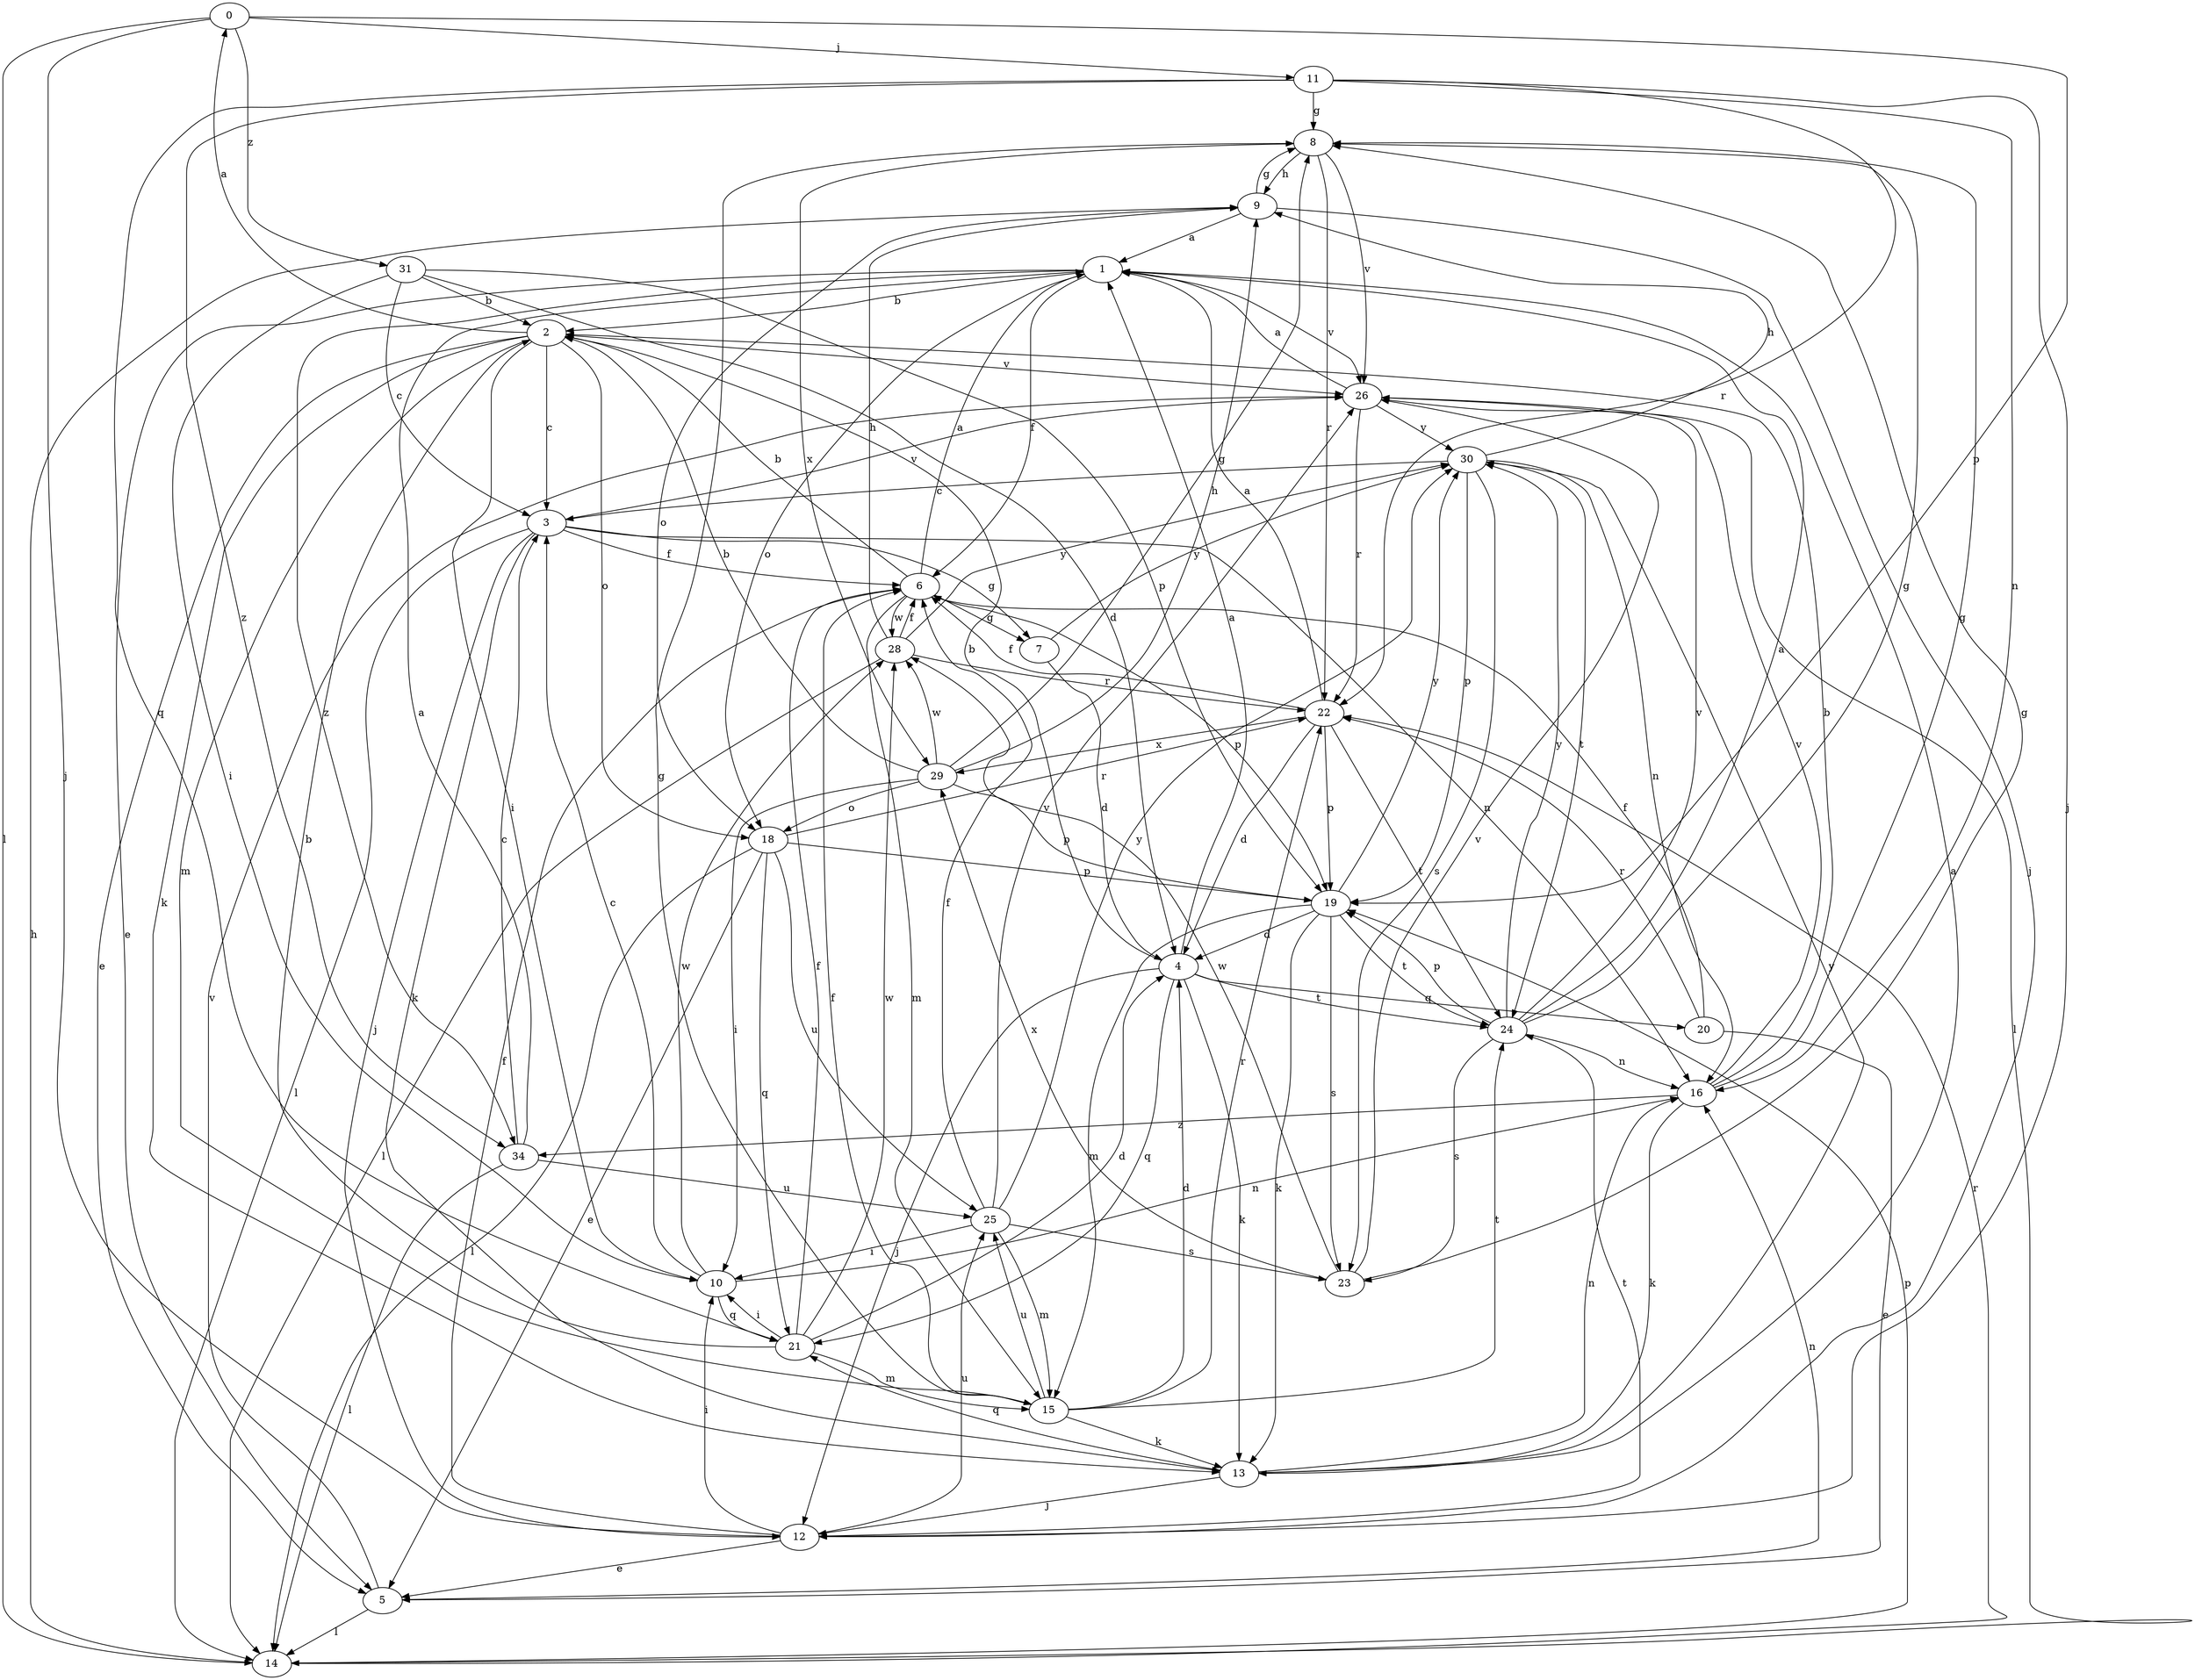 strict digraph  {
0;
1;
2;
3;
4;
5;
6;
7;
8;
9;
10;
11;
12;
13;
14;
15;
16;
18;
19;
20;
21;
22;
23;
24;
25;
26;
28;
29;
30;
31;
34;
0 -> 11  [label=j];
0 -> 12  [label=j];
0 -> 14  [label=l];
0 -> 19  [label=p];
0 -> 31  [label=z];
1 -> 2  [label=b];
1 -> 5  [label=e];
1 -> 6  [label=f];
1 -> 18  [label=o];
1 -> 26  [label=v];
1 -> 34  [label=z];
2 -> 0  [label=a];
2 -> 3  [label=c];
2 -> 5  [label=e];
2 -> 10  [label=i];
2 -> 13  [label=k];
2 -> 15  [label=m];
2 -> 18  [label=o];
2 -> 26  [label=v];
3 -> 6  [label=f];
3 -> 7  [label=g];
3 -> 12  [label=j];
3 -> 13  [label=k];
3 -> 14  [label=l];
3 -> 16  [label=n];
3 -> 26  [label=v];
4 -> 1  [label=a];
4 -> 2  [label=b];
4 -> 12  [label=j];
4 -> 13  [label=k];
4 -> 20  [label=q];
4 -> 21  [label=q];
4 -> 24  [label=t];
5 -> 14  [label=l];
5 -> 16  [label=n];
5 -> 26  [label=v];
6 -> 1  [label=a];
6 -> 2  [label=b];
6 -> 7  [label=g];
6 -> 15  [label=m];
6 -> 19  [label=p];
6 -> 28  [label=w];
7 -> 4  [label=d];
7 -> 30  [label=y];
8 -> 9  [label=h];
8 -> 22  [label=r];
8 -> 26  [label=v];
8 -> 29  [label=x];
9 -> 1  [label=a];
9 -> 8  [label=g];
9 -> 12  [label=j];
9 -> 18  [label=o];
10 -> 3  [label=c];
10 -> 16  [label=n];
10 -> 21  [label=q];
10 -> 28  [label=w];
11 -> 8  [label=g];
11 -> 12  [label=j];
11 -> 16  [label=n];
11 -> 21  [label=q];
11 -> 22  [label=r];
11 -> 34  [label=z];
12 -> 5  [label=e];
12 -> 6  [label=f];
12 -> 10  [label=i];
12 -> 24  [label=t];
12 -> 25  [label=u];
13 -> 1  [label=a];
13 -> 12  [label=j];
13 -> 16  [label=n];
13 -> 21  [label=q];
13 -> 30  [label=y];
14 -> 9  [label=h];
14 -> 19  [label=p];
14 -> 22  [label=r];
15 -> 4  [label=d];
15 -> 6  [label=f];
15 -> 8  [label=g];
15 -> 13  [label=k];
15 -> 22  [label=r];
15 -> 24  [label=t];
15 -> 25  [label=u];
16 -> 2  [label=b];
16 -> 8  [label=g];
16 -> 13  [label=k];
16 -> 26  [label=v];
16 -> 34  [label=z];
18 -> 5  [label=e];
18 -> 14  [label=l];
18 -> 19  [label=p];
18 -> 21  [label=q];
18 -> 22  [label=r];
18 -> 25  [label=u];
19 -> 4  [label=d];
19 -> 13  [label=k];
19 -> 15  [label=m];
19 -> 23  [label=s];
19 -> 24  [label=t];
19 -> 30  [label=y];
20 -> 5  [label=e];
20 -> 6  [label=f];
20 -> 22  [label=r];
21 -> 2  [label=b];
21 -> 4  [label=d];
21 -> 6  [label=f];
21 -> 10  [label=i];
21 -> 15  [label=m];
21 -> 28  [label=w];
22 -> 1  [label=a];
22 -> 4  [label=d];
22 -> 6  [label=f];
22 -> 19  [label=p];
22 -> 24  [label=t];
22 -> 29  [label=x];
23 -> 8  [label=g];
23 -> 26  [label=v];
23 -> 28  [label=w];
23 -> 29  [label=x];
24 -> 1  [label=a];
24 -> 8  [label=g];
24 -> 16  [label=n];
24 -> 19  [label=p];
24 -> 23  [label=s];
24 -> 26  [label=v];
24 -> 30  [label=y];
25 -> 6  [label=f];
25 -> 10  [label=i];
25 -> 15  [label=m];
25 -> 23  [label=s];
25 -> 26  [label=v];
25 -> 30  [label=y];
26 -> 1  [label=a];
26 -> 14  [label=l];
26 -> 22  [label=r];
26 -> 30  [label=y];
28 -> 6  [label=f];
28 -> 9  [label=h];
28 -> 14  [label=l];
28 -> 22  [label=r];
28 -> 30  [label=y];
29 -> 2  [label=b];
29 -> 8  [label=g];
29 -> 9  [label=h];
29 -> 10  [label=i];
29 -> 18  [label=o];
29 -> 19  [label=p];
29 -> 28  [label=w];
30 -> 3  [label=c];
30 -> 9  [label=h];
30 -> 16  [label=n];
30 -> 19  [label=p];
30 -> 23  [label=s];
30 -> 24  [label=t];
31 -> 2  [label=b];
31 -> 3  [label=c];
31 -> 4  [label=d];
31 -> 10  [label=i];
31 -> 19  [label=p];
34 -> 1  [label=a];
34 -> 3  [label=c];
34 -> 14  [label=l];
34 -> 25  [label=u];
}
